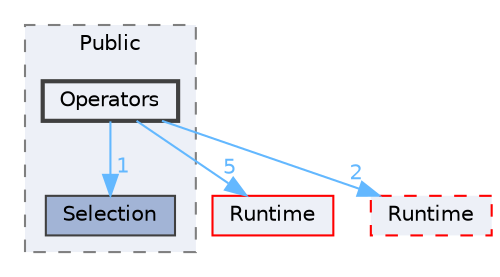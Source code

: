 digraph "Operators"
{
 // INTERACTIVE_SVG=YES
 // LATEX_PDF_SIZE
  bgcolor="transparent";
  edge [fontname=Helvetica,fontsize=10,labelfontname=Helvetica,labelfontsize=10];
  node [fontname=Helvetica,fontsize=10,shape=box,height=0.2,width=0.4];
  compound=true
  subgraph clusterdir_fc9a3204f273c19bc0b447b2e12d0d11 {
    graph [ bgcolor="#edf0f7", pencolor="grey50", label="Public", fontname=Helvetica,fontsize=10 style="filled,dashed", URL="dir_fc9a3204f273c19bc0b447b2e12d0d11.html",tooltip=""]
  dir_985b0ab90212f2be79fb9d53de3aab80 [label="Selection", fillcolor="#a2b4d6", color="grey25", style="filled", URL="dir_985b0ab90212f2be79fb9d53de3aab80.html",tooltip=""];
  dir_8bdf5eb902d29654e36cfac93dce5094 [label="Operators", fillcolor="#edf0f7", color="grey25", style="filled,bold", URL="dir_8bdf5eb902d29654e36cfac93dce5094.html",tooltip=""];
  }
  dir_7536b172fbd480bfd146a1b1acd6856b [label="Runtime", fillcolor="#edf0f7", color="red", style="filled", URL="dir_7536b172fbd480bfd146a1b1acd6856b.html",tooltip=""];
  dir_a60e1ce30f7313164a0e11a69cddad56 [label="Runtime", fillcolor="#edf0f7", color="red", style="filled,dashed", URL="dir_a60e1ce30f7313164a0e11a69cddad56.html",tooltip=""];
  dir_8bdf5eb902d29654e36cfac93dce5094->dir_7536b172fbd480bfd146a1b1acd6856b [headlabel="5", labeldistance=1.5 headhref="dir_000705_000984.html" href="dir_000705_000984.html" color="steelblue1" fontcolor="steelblue1"];
  dir_8bdf5eb902d29654e36cfac93dce5094->dir_985b0ab90212f2be79fb9d53de3aab80 [headlabel="1", labeldistance=1.5 headhref="dir_000705_001002.html" href="dir_000705_001002.html" color="steelblue1" fontcolor="steelblue1"];
  dir_8bdf5eb902d29654e36cfac93dce5094->dir_a60e1ce30f7313164a0e11a69cddad56 [headlabel="2", labeldistance=1.5 headhref="dir_000705_000983.html" href="dir_000705_000983.html" color="steelblue1" fontcolor="steelblue1"];
}
